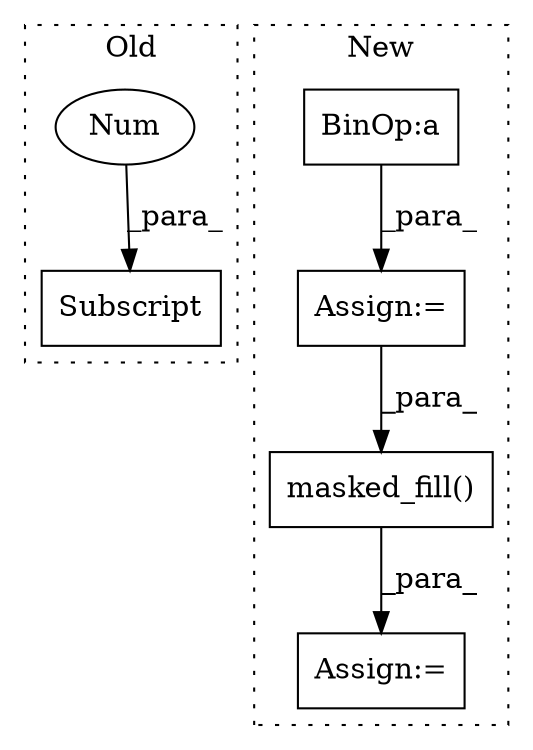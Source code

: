 digraph G {
subgraph cluster0 {
1 [label="Subscript" a="63" s="4239,0" l="23,0" shape="box"];
5 [label="Num" a="76" s="4260" l="1" shape="ellipse"];
label = "Old";
style="dotted";
}
subgraph cluster1 {
2 [label="masked_fill()" a="75" s="5008,5061" l="16,1" shape="box"];
3 [label="Assign:=" a="68" s="5005" l="3" shape="box"];
4 [label="Assign:=" a="68" s="4758" l="3" shape="box"];
6 [label="BinOp:a" a="82" s="4767" l="3" shape="box"];
label = "New";
style="dotted";
}
2 -> 3 [label="_para_"];
4 -> 2 [label="_para_"];
5 -> 1 [label="_para_"];
6 -> 4 [label="_para_"];
}